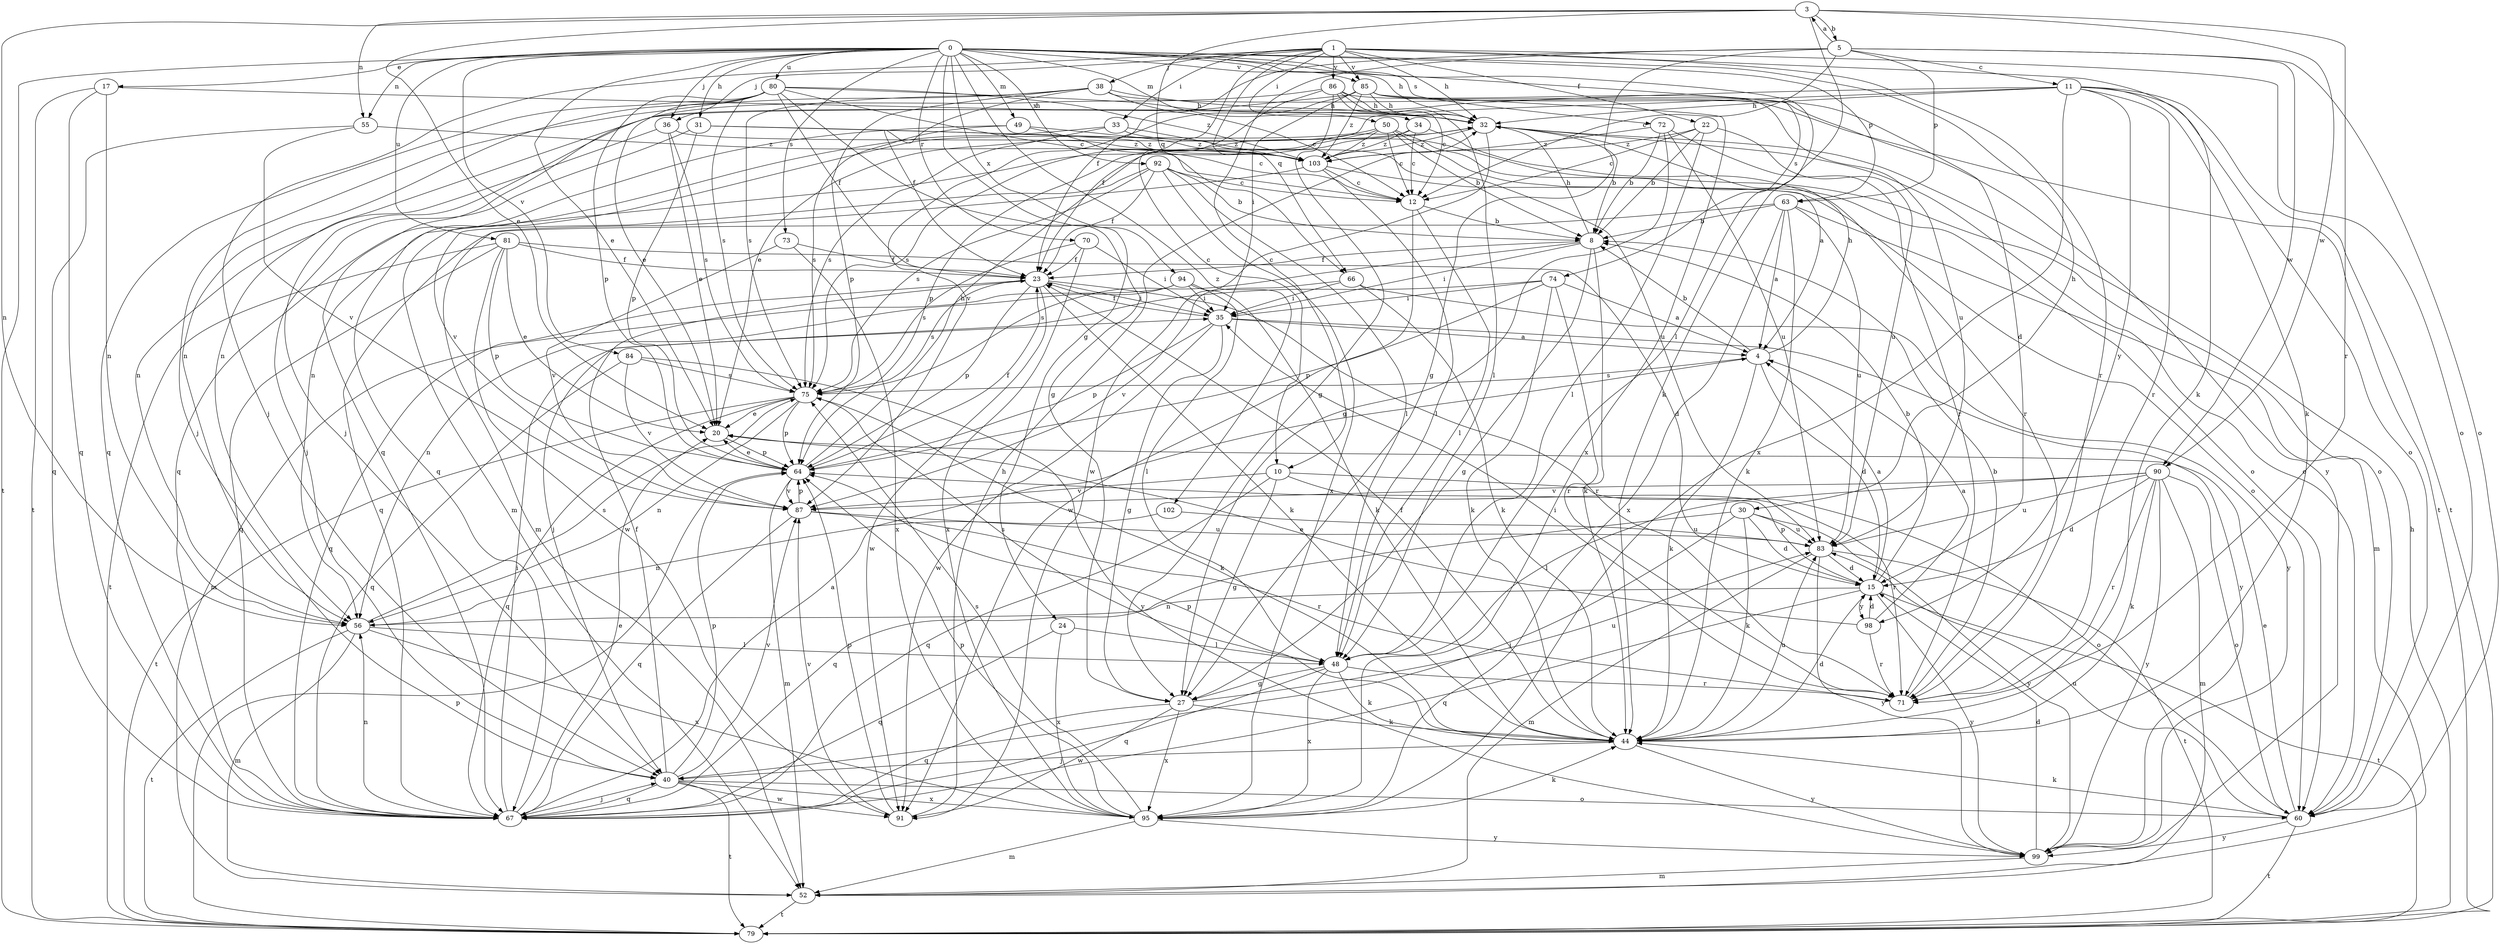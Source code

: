strict digraph  {
0;
1;
3;
4;
5;
8;
10;
11;
12;
15;
17;
20;
22;
23;
24;
27;
30;
31;
32;
33;
34;
35;
36;
38;
40;
44;
48;
49;
50;
52;
55;
56;
60;
63;
64;
66;
67;
70;
71;
72;
73;
74;
75;
79;
80;
81;
83;
84;
85;
86;
87;
90;
91;
92;
94;
95;
98;
99;
102;
103;
0 -> 17  [label=e];
0 -> 20  [label=e];
0 -> 24  [label=g];
0 -> 30  [label=h];
0 -> 31  [label=h];
0 -> 32  [label=h];
0 -> 36  [label=j];
0 -> 44  [label=k];
0 -> 49  [label=m];
0 -> 50  [label=m];
0 -> 55  [label=n];
0 -> 63  [label=p];
0 -> 70  [label=r];
0 -> 72  [label=s];
0 -> 73  [label=s];
0 -> 74  [label=s];
0 -> 79  [label=t];
0 -> 80  [label=u];
0 -> 81  [label=u];
0 -> 84  [label=v];
0 -> 85  [label=v];
0 -> 92  [label=x];
0 -> 94  [label=x];
0 -> 102  [label=z];
1 -> 10  [label=c];
1 -> 22  [label=f];
1 -> 32  [label=h];
1 -> 33  [label=i];
1 -> 34  [label=i];
1 -> 36  [label=j];
1 -> 38  [label=j];
1 -> 40  [label=j];
1 -> 44  [label=k];
1 -> 60  [label=o];
1 -> 66  [label=q];
1 -> 71  [label=r];
1 -> 85  [label=v];
1 -> 86  [label=v];
3 -> 5  [label=b];
3 -> 20  [label=e];
3 -> 48  [label=l];
3 -> 55  [label=n];
3 -> 56  [label=n];
3 -> 66  [label=q];
3 -> 71  [label=r];
3 -> 90  [label=w];
4 -> 8  [label=b];
4 -> 15  [label=d];
4 -> 32  [label=h];
4 -> 44  [label=k];
4 -> 75  [label=s];
5 -> 3  [label=a];
5 -> 10  [label=c];
5 -> 11  [label=c];
5 -> 12  [label=c];
5 -> 23  [label=f];
5 -> 27  [label=g];
5 -> 60  [label=o];
5 -> 63  [label=p];
5 -> 90  [label=w];
8 -> 23  [label=f];
8 -> 27  [label=g];
8 -> 32  [label=h];
8 -> 35  [label=i];
8 -> 44  [label=k];
8 -> 75  [label=s];
10 -> 27  [label=g];
10 -> 60  [label=o];
10 -> 67  [label=q];
10 -> 71  [label=r];
10 -> 87  [label=v];
11 -> 20  [label=e];
11 -> 32  [label=h];
11 -> 44  [label=k];
11 -> 56  [label=n];
11 -> 60  [label=o];
11 -> 71  [label=r];
11 -> 79  [label=t];
11 -> 95  [label=x];
11 -> 98  [label=y];
12 -> 8  [label=b];
12 -> 48  [label=l];
12 -> 91  [label=w];
15 -> 4  [label=a];
15 -> 8  [label=b];
15 -> 56  [label=n];
15 -> 64  [label=p];
15 -> 67  [label=q];
15 -> 79  [label=t];
15 -> 98  [label=y];
15 -> 99  [label=y];
17 -> 32  [label=h];
17 -> 56  [label=n];
17 -> 67  [label=q];
17 -> 79  [label=t];
20 -> 64  [label=p];
22 -> 8  [label=b];
22 -> 12  [label=c];
22 -> 48  [label=l];
22 -> 83  [label=u];
22 -> 103  [label=z];
23 -> 35  [label=i];
23 -> 44  [label=k];
23 -> 64  [label=p];
23 -> 67  [label=q];
23 -> 71  [label=r];
23 -> 75  [label=s];
23 -> 91  [label=w];
24 -> 48  [label=l];
24 -> 67  [label=q];
24 -> 95  [label=x];
27 -> 44  [label=k];
27 -> 67  [label=q];
27 -> 83  [label=u];
27 -> 91  [label=w];
27 -> 95  [label=x];
30 -> 15  [label=d];
30 -> 40  [label=j];
30 -> 44  [label=k];
30 -> 67  [label=q];
30 -> 83  [label=u];
30 -> 99  [label=y];
31 -> 40  [label=j];
31 -> 64  [label=p];
31 -> 83  [label=u];
31 -> 103  [label=z];
32 -> 8  [label=b];
32 -> 56  [label=n];
32 -> 60  [label=o];
32 -> 91  [label=w];
32 -> 103  [label=z];
33 -> 60  [label=o];
33 -> 67  [label=q];
33 -> 75  [label=s];
33 -> 103  [label=z];
34 -> 12  [label=c];
34 -> 71  [label=r];
34 -> 75  [label=s];
34 -> 103  [label=z];
35 -> 4  [label=a];
35 -> 23  [label=f];
35 -> 27  [label=g];
35 -> 64  [label=p];
35 -> 91  [label=w];
35 -> 99  [label=y];
36 -> 20  [label=e];
36 -> 56  [label=n];
36 -> 75  [label=s];
36 -> 103  [label=z];
38 -> 12  [label=c];
38 -> 23  [label=f];
38 -> 32  [label=h];
38 -> 56  [label=n];
38 -> 64  [label=p];
38 -> 75  [label=s];
38 -> 79  [label=t];
40 -> 23  [label=f];
40 -> 60  [label=o];
40 -> 64  [label=p];
40 -> 67  [label=q];
40 -> 79  [label=t];
40 -> 87  [label=v];
40 -> 91  [label=w];
40 -> 95  [label=x];
44 -> 15  [label=d];
44 -> 23  [label=f];
44 -> 40  [label=j];
44 -> 64  [label=p];
44 -> 83  [label=u];
44 -> 99  [label=y];
48 -> 27  [label=g];
48 -> 44  [label=k];
48 -> 67  [label=q];
48 -> 71  [label=r];
48 -> 75  [label=s];
48 -> 95  [label=x];
49 -> 12  [label=c];
49 -> 67  [label=q];
49 -> 75  [label=s];
49 -> 103  [label=z];
50 -> 4  [label=a];
50 -> 8  [label=b];
50 -> 12  [label=c];
50 -> 52  [label=m];
50 -> 60  [label=o];
50 -> 64  [label=p];
50 -> 103  [label=z];
52 -> 79  [label=t];
55 -> 67  [label=q];
55 -> 87  [label=v];
55 -> 103  [label=z];
56 -> 48  [label=l];
56 -> 52  [label=m];
56 -> 75  [label=s];
56 -> 79  [label=t];
56 -> 95  [label=x];
60 -> 20  [label=e];
60 -> 44  [label=k];
60 -> 79  [label=t];
60 -> 83  [label=u];
60 -> 99  [label=y];
63 -> 4  [label=a];
63 -> 8  [label=b];
63 -> 44  [label=k];
63 -> 52  [label=m];
63 -> 67  [label=q];
63 -> 83  [label=u];
63 -> 95  [label=x];
64 -> 20  [label=e];
64 -> 23  [label=f];
64 -> 32  [label=h];
64 -> 52  [label=m];
64 -> 87  [label=v];
66 -> 35  [label=i];
66 -> 44  [label=k];
66 -> 87  [label=v];
66 -> 99  [label=y];
67 -> 4  [label=a];
67 -> 20  [label=e];
67 -> 35  [label=i];
67 -> 40  [label=j];
67 -> 56  [label=n];
70 -> 23  [label=f];
70 -> 35  [label=i];
70 -> 75  [label=s];
70 -> 95  [label=x];
71 -> 8  [label=b];
71 -> 35  [label=i];
72 -> 8  [label=b];
72 -> 27  [label=g];
72 -> 71  [label=r];
72 -> 83  [label=u];
72 -> 103  [label=z];
73 -> 23  [label=f];
73 -> 87  [label=v];
73 -> 95  [label=x];
74 -> 4  [label=a];
74 -> 35  [label=i];
74 -> 40  [label=j];
74 -> 44  [label=k];
74 -> 64  [label=p];
74 -> 71  [label=r];
75 -> 20  [label=e];
75 -> 44  [label=k];
75 -> 56  [label=n];
75 -> 64  [label=p];
75 -> 67  [label=q];
75 -> 79  [label=t];
79 -> 32  [label=h];
79 -> 64  [label=p];
80 -> 12  [label=c];
80 -> 20  [label=e];
80 -> 23  [label=f];
80 -> 27  [label=g];
80 -> 32  [label=h];
80 -> 40  [label=j];
80 -> 64  [label=p];
80 -> 67  [label=q];
80 -> 75  [label=s];
80 -> 103  [label=z];
81 -> 15  [label=d];
81 -> 20  [label=e];
81 -> 23  [label=f];
81 -> 64  [label=p];
81 -> 67  [label=q];
81 -> 79  [label=t];
81 -> 91  [label=w];
83 -> 15  [label=d];
83 -> 52  [label=m];
83 -> 79  [label=t];
83 -> 99  [label=y];
84 -> 67  [label=q];
84 -> 75  [label=s];
84 -> 87  [label=v];
84 -> 99  [label=y];
85 -> 15  [label=d];
85 -> 32  [label=h];
85 -> 35  [label=i];
85 -> 40  [label=j];
85 -> 83  [label=u];
85 -> 87  [label=v];
85 -> 95  [label=x];
85 -> 103  [label=z];
86 -> 12  [label=c];
86 -> 23  [label=f];
86 -> 27  [label=g];
86 -> 32  [label=h];
86 -> 48  [label=l];
86 -> 67  [label=q];
86 -> 99  [label=y];
87 -> 64  [label=p];
87 -> 67  [label=q];
87 -> 71  [label=r];
87 -> 83  [label=u];
90 -> 15  [label=d];
90 -> 44  [label=k];
90 -> 48  [label=l];
90 -> 52  [label=m];
90 -> 60  [label=o];
90 -> 71  [label=r];
90 -> 83  [label=u];
90 -> 87  [label=v];
90 -> 99  [label=y];
91 -> 32  [label=h];
91 -> 64  [label=p];
91 -> 87  [label=v];
92 -> 8  [label=b];
92 -> 12  [label=c];
92 -> 23  [label=f];
92 -> 48  [label=l];
92 -> 75  [label=s];
92 -> 87  [label=v];
92 -> 95  [label=x];
94 -> 35  [label=i];
94 -> 44  [label=k];
94 -> 48  [label=l];
94 -> 52  [label=m];
94 -> 56  [label=n];
95 -> 44  [label=k];
95 -> 52  [label=m];
95 -> 64  [label=p];
95 -> 75  [label=s];
95 -> 99  [label=y];
98 -> 4  [label=a];
98 -> 15  [label=d];
98 -> 20  [label=e];
98 -> 71  [label=r];
99 -> 15  [label=d];
99 -> 52  [label=m];
102 -> 56  [label=n];
102 -> 83  [label=u];
103 -> 12  [label=c];
103 -> 48  [label=l];
103 -> 52  [label=m];
103 -> 60  [label=o];
}
